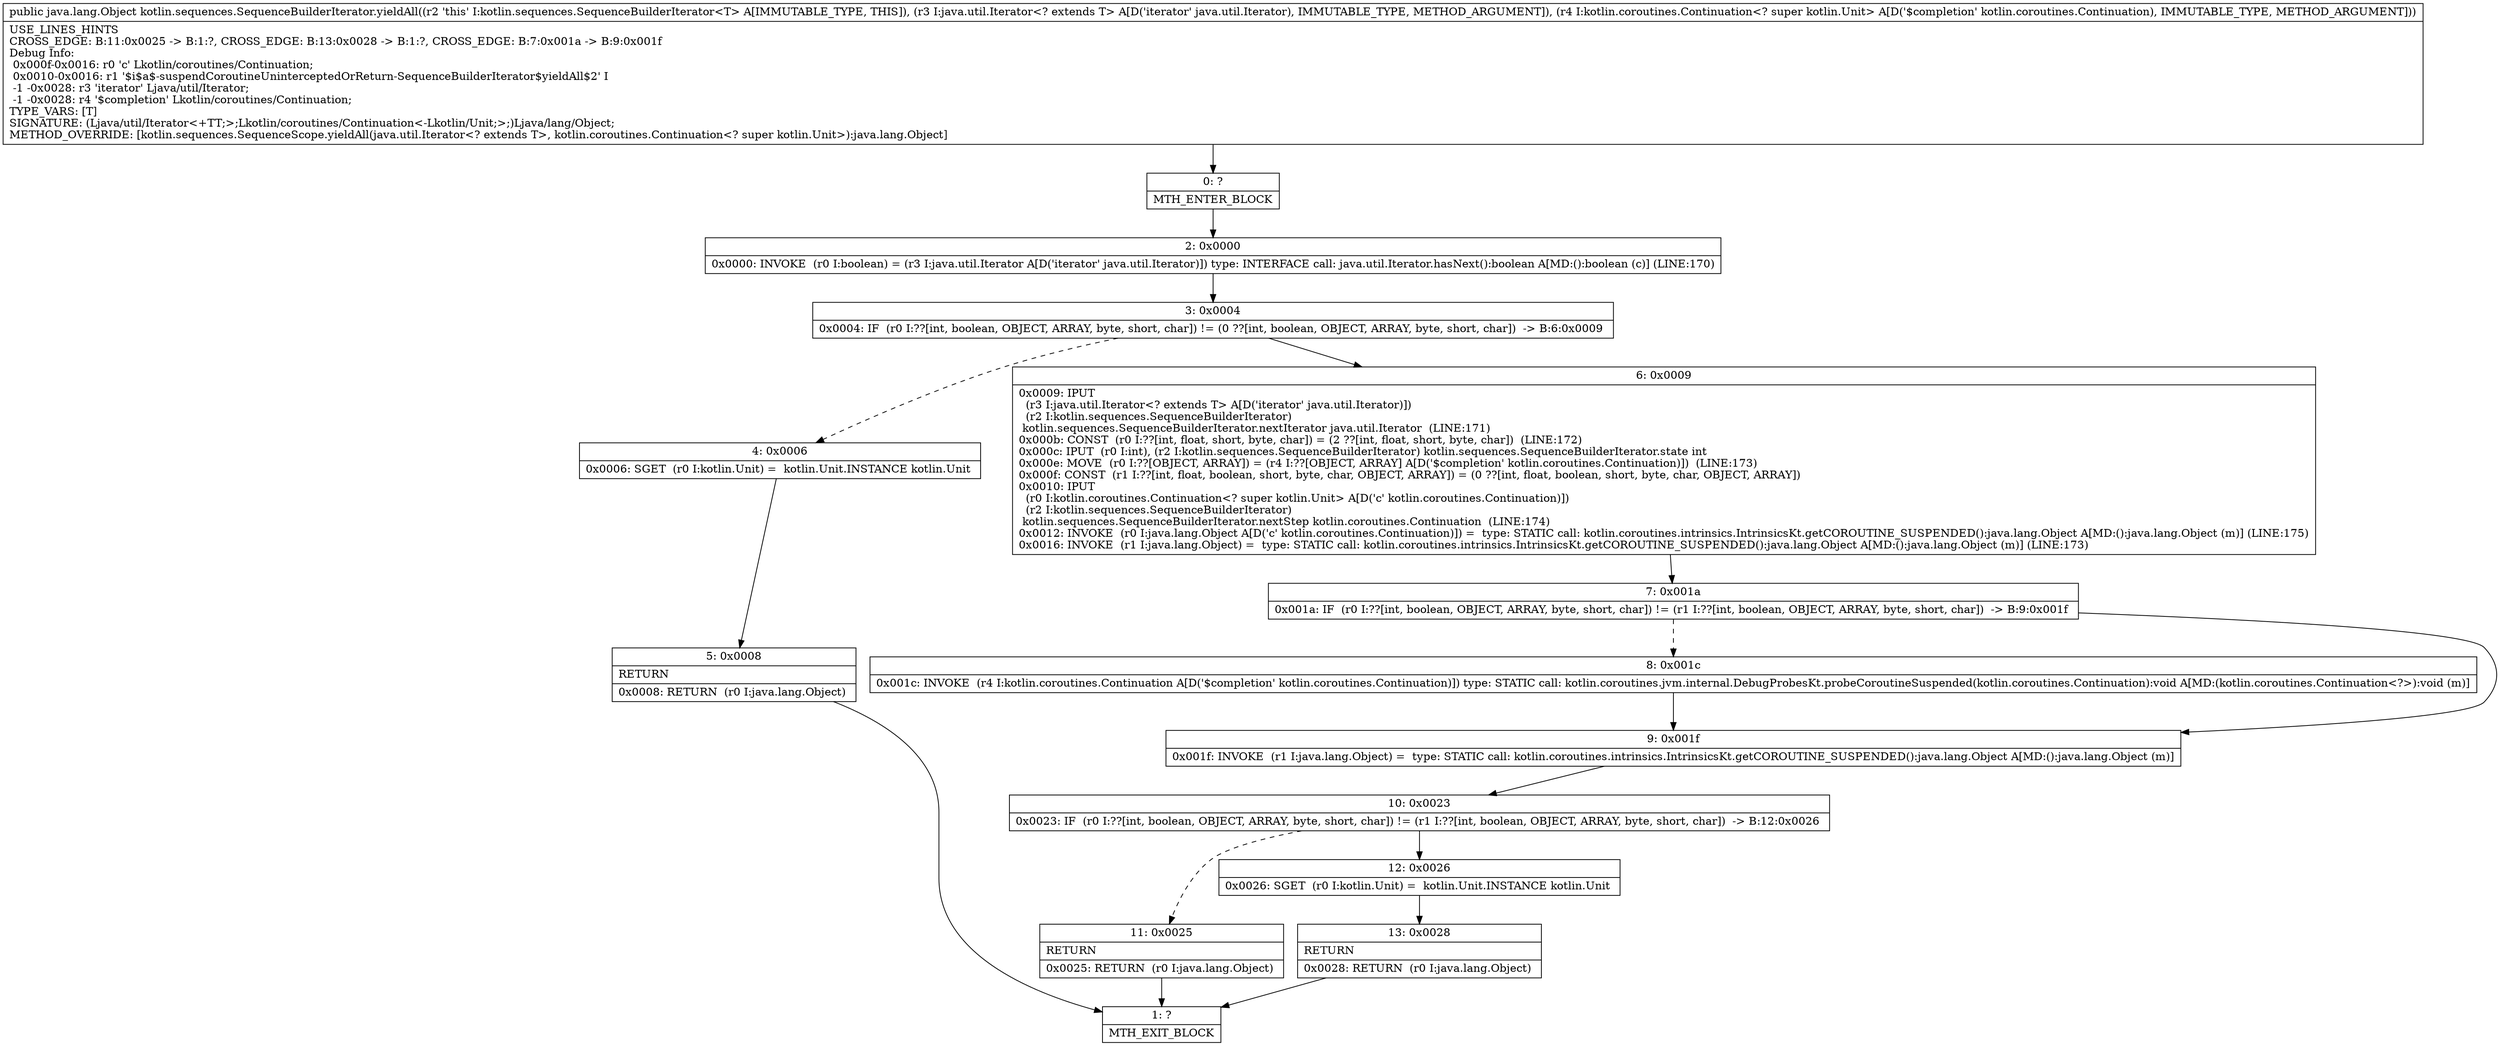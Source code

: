 digraph "CFG forkotlin.sequences.SequenceBuilderIterator.yieldAll(Ljava\/util\/Iterator;Lkotlin\/coroutines\/Continuation;)Ljava\/lang\/Object;" {
Node_0 [shape=record,label="{0\:\ ?|MTH_ENTER_BLOCK\l}"];
Node_2 [shape=record,label="{2\:\ 0x0000|0x0000: INVOKE  (r0 I:boolean) = (r3 I:java.util.Iterator A[D('iterator' java.util.Iterator)]) type: INTERFACE call: java.util.Iterator.hasNext():boolean A[MD:():boolean (c)] (LINE:170)\l}"];
Node_3 [shape=record,label="{3\:\ 0x0004|0x0004: IF  (r0 I:??[int, boolean, OBJECT, ARRAY, byte, short, char]) != (0 ??[int, boolean, OBJECT, ARRAY, byte, short, char])  \-\> B:6:0x0009 \l}"];
Node_4 [shape=record,label="{4\:\ 0x0006|0x0006: SGET  (r0 I:kotlin.Unit) =  kotlin.Unit.INSTANCE kotlin.Unit \l}"];
Node_5 [shape=record,label="{5\:\ 0x0008|RETURN\l|0x0008: RETURN  (r0 I:java.lang.Object) \l}"];
Node_1 [shape=record,label="{1\:\ ?|MTH_EXIT_BLOCK\l}"];
Node_6 [shape=record,label="{6\:\ 0x0009|0x0009: IPUT  \l  (r3 I:java.util.Iterator\<? extends T\> A[D('iterator' java.util.Iterator)])\l  (r2 I:kotlin.sequences.SequenceBuilderIterator)\l kotlin.sequences.SequenceBuilderIterator.nextIterator java.util.Iterator  (LINE:171)\l0x000b: CONST  (r0 I:??[int, float, short, byte, char]) = (2 ??[int, float, short, byte, char])  (LINE:172)\l0x000c: IPUT  (r0 I:int), (r2 I:kotlin.sequences.SequenceBuilderIterator) kotlin.sequences.SequenceBuilderIterator.state int \l0x000e: MOVE  (r0 I:??[OBJECT, ARRAY]) = (r4 I:??[OBJECT, ARRAY] A[D('$completion' kotlin.coroutines.Continuation)])  (LINE:173)\l0x000f: CONST  (r1 I:??[int, float, boolean, short, byte, char, OBJECT, ARRAY]) = (0 ??[int, float, boolean, short, byte, char, OBJECT, ARRAY]) \l0x0010: IPUT  \l  (r0 I:kotlin.coroutines.Continuation\<? super kotlin.Unit\> A[D('c' kotlin.coroutines.Continuation)])\l  (r2 I:kotlin.sequences.SequenceBuilderIterator)\l kotlin.sequences.SequenceBuilderIterator.nextStep kotlin.coroutines.Continuation  (LINE:174)\l0x0012: INVOKE  (r0 I:java.lang.Object A[D('c' kotlin.coroutines.Continuation)]) =  type: STATIC call: kotlin.coroutines.intrinsics.IntrinsicsKt.getCOROUTINE_SUSPENDED():java.lang.Object A[MD:():java.lang.Object (m)] (LINE:175)\l0x0016: INVOKE  (r1 I:java.lang.Object) =  type: STATIC call: kotlin.coroutines.intrinsics.IntrinsicsKt.getCOROUTINE_SUSPENDED():java.lang.Object A[MD:():java.lang.Object (m)] (LINE:173)\l}"];
Node_7 [shape=record,label="{7\:\ 0x001a|0x001a: IF  (r0 I:??[int, boolean, OBJECT, ARRAY, byte, short, char]) != (r1 I:??[int, boolean, OBJECT, ARRAY, byte, short, char])  \-\> B:9:0x001f \l}"];
Node_8 [shape=record,label="{8\:\ 0x001c|0x001c: INVOKE  (r4 I:kotlin.coroutines.Continuation A[D('$completion' kotlin.coroutines.Continuation)]) type: STATIC call: kotlin.coroutines.jvm.internal.DebugProbesKt.probeCoroutineSuspended(kotlin.coroutines.Continuation):void A[MD:(kotlin.coroutines.Continuation\<?\>):void (m)]\l}"];
Node_9 [shape=record,label="{9\:\ 0x001f|0x001f: INVOKE  (r1 I:java.lang.Object) =  type: STATIC call: kotlin.coroutines.intrinsics.IntrinsicsKt.getCOROUTINE_SUSPENDED():java.lang.Object A[MD:():java.lang.Object (m)]\l}"];
Node_10 [shape=record,label="{10\:\ 0x0023|0x0023: IF  (r0 I:??[int, boolean, OBJECT, ARRAY, byte, short, char]) != (r1 I:??[int, boolean, OBJECT, ARRAY, byte, short, char])  \-\> B:12:0x0026 \l}"];
Node_11 [shape=record,label="{11\:\ 0x0025|RETURN\l|0x0025: RETURN  (r0 I:java.lang.Object) \l}"];
Node_12 [shape=record,label="{12\:\ 0x0026|0x0026: SGET  (r0 I:kotlin.Unit) =  kotlin.Unit.INSTANCE kotlin.Unit \l}"];
Node_13 [shape=record,label="{13\:\ 0x0028|RETURN\l|0x0028: RETURN  (r0 I:java.lang.Object) \l}"];
MethodNode[shape=record,label="{public java.lang.Object kotlin.sequences.SequenceBuilderIterator.yieldAll((r2 'this' I:kotlin.sequences.SequenceBuilderIterator\<T\> A[IMMUTABLE_TYPE, THIS]), (r3 I:java.util.Iterator\<? extends T\> A[D('iterator' java.util.Iterator), IMMUTABLE_TYPE, METHOD_ARGUMENT]), (r4 I:kotlin.coroutines.Continuation\<? super kotlin.Unit\> A[D('$completion' kotlin.coroutines.Continuation), IMMUTABLE_TYPE, METHOD_ARGUMENT]))  | USE_LINES_HINTS\lCROSS_EDGE: B:11:0x0025 \-\> B:1:?, CROSS_EDGE: B:13:0x0028 \-\> B:1:?, CROSS_EDGE: B:7:0x001a \-\> B:9:0x001f\lDebug Info:\l  0x000f\-0x0016: r0 'c' Lkotlin\/coroutines\/Continuation;\l  0x0010\-0x0016: r1 '$i$a$\-suspendCoroutineUninterceptedOrReturn\-SequenceBuilderIterator$yieldAll$2' I\l  \-1 \-0x0028: r3 'iterator' Ljava\/util\/Iterator;\l  \-1 \-0x0028: r4 '$completion' Lkotlin\/coroutines\/Continuation;\lTYPE_VARS: [T]\lSIGNATURE: (Ljava\/util\/Iterator\<+TT;\>;Lkotlin\/coroutines\/Continuation\<\-Lkotlin\/Unit;\>;)Ljava\/lang\/Object;\lMETHOD_OVERRIDE: [kotlin.sequences.SequenceScope.yieldAll(java.util.Iterator\<? extends T\>, kotlin.coroutines.Continuation\<? super kotlin.Unit\>):java.lang.Object]\l}"];
MethodNode -> Node_0;Node_0 -> Node_2;
Node_2 -> Node_3;
Node_3 -> Node_4[style=dashed];
Node_3 -> Node_6;
Node_4 -> Node_5;
Node_5 -> Node_1;
Node_6 -> Node_7;
Node_7 -> Node_8[style=dashed];
Node_7 -> Node_9;
Node_8 -> Node_9;
Node_9 -> Node_10;
Node_10 -> Node_11[style=dashed];
Node_10 -> Node_12;
Node_11 -> Node_1;
Node_12 -> Node_13;
Node_13 -> Node_1;
}

